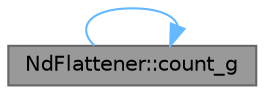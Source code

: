 digraph "NdFlattener::count_g"
{
 // LATEX_PDF_SIZE
  bgcolor="transparent";
  edge [fontname=Helvetica,fontsize=10,labelfontname=Helvetica,labelfontsize=10];
  node [fontname=Helvetica,fontsize=10,shape=box,height=0.2,width=0.4];
  rankdir="LR";
  Node1 [id="Node000001",label="NdFlattener::count_g",height=0.2,width=0.4,color="gray40", fillcolor="grey60", style="filled", fontcolor="black",tooltip="Count the distributed flatteners' numbers of nodes, and set nNodes."];
  Node1 -> Node1 [id="edge1_Node000001_Node000001",color="steelblue1",style="solid",tooltip=" "];
}
